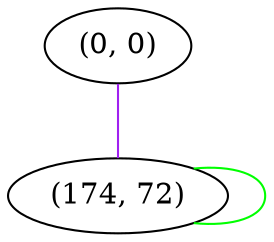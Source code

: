 graph "" {
"(0, 0)";
"(174, 72)";
"(0, 0)" -- "(174, 72)"  [color=purple, key=0, weight=4];
"(174, 72)" -- "(174, 72)"  [color=green, key=0, weight=2];
}
